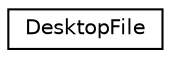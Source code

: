 digraph "类继承关系图"
{
  edge [fontname="Helvetica",fontsize="10",labelfontname="Helvetica",labelfontsize="10"];
  node [fontname="Helvetica",fontsize="10",shape=record];
  rankdir="LR";
  Node0 [label="DesktopFile",height=0.2,width=0.4,color="black", fillcolor="white", style="filled",URL="$class_desktop_file.html",tooltip="Represents a linux desktop file "];
}
